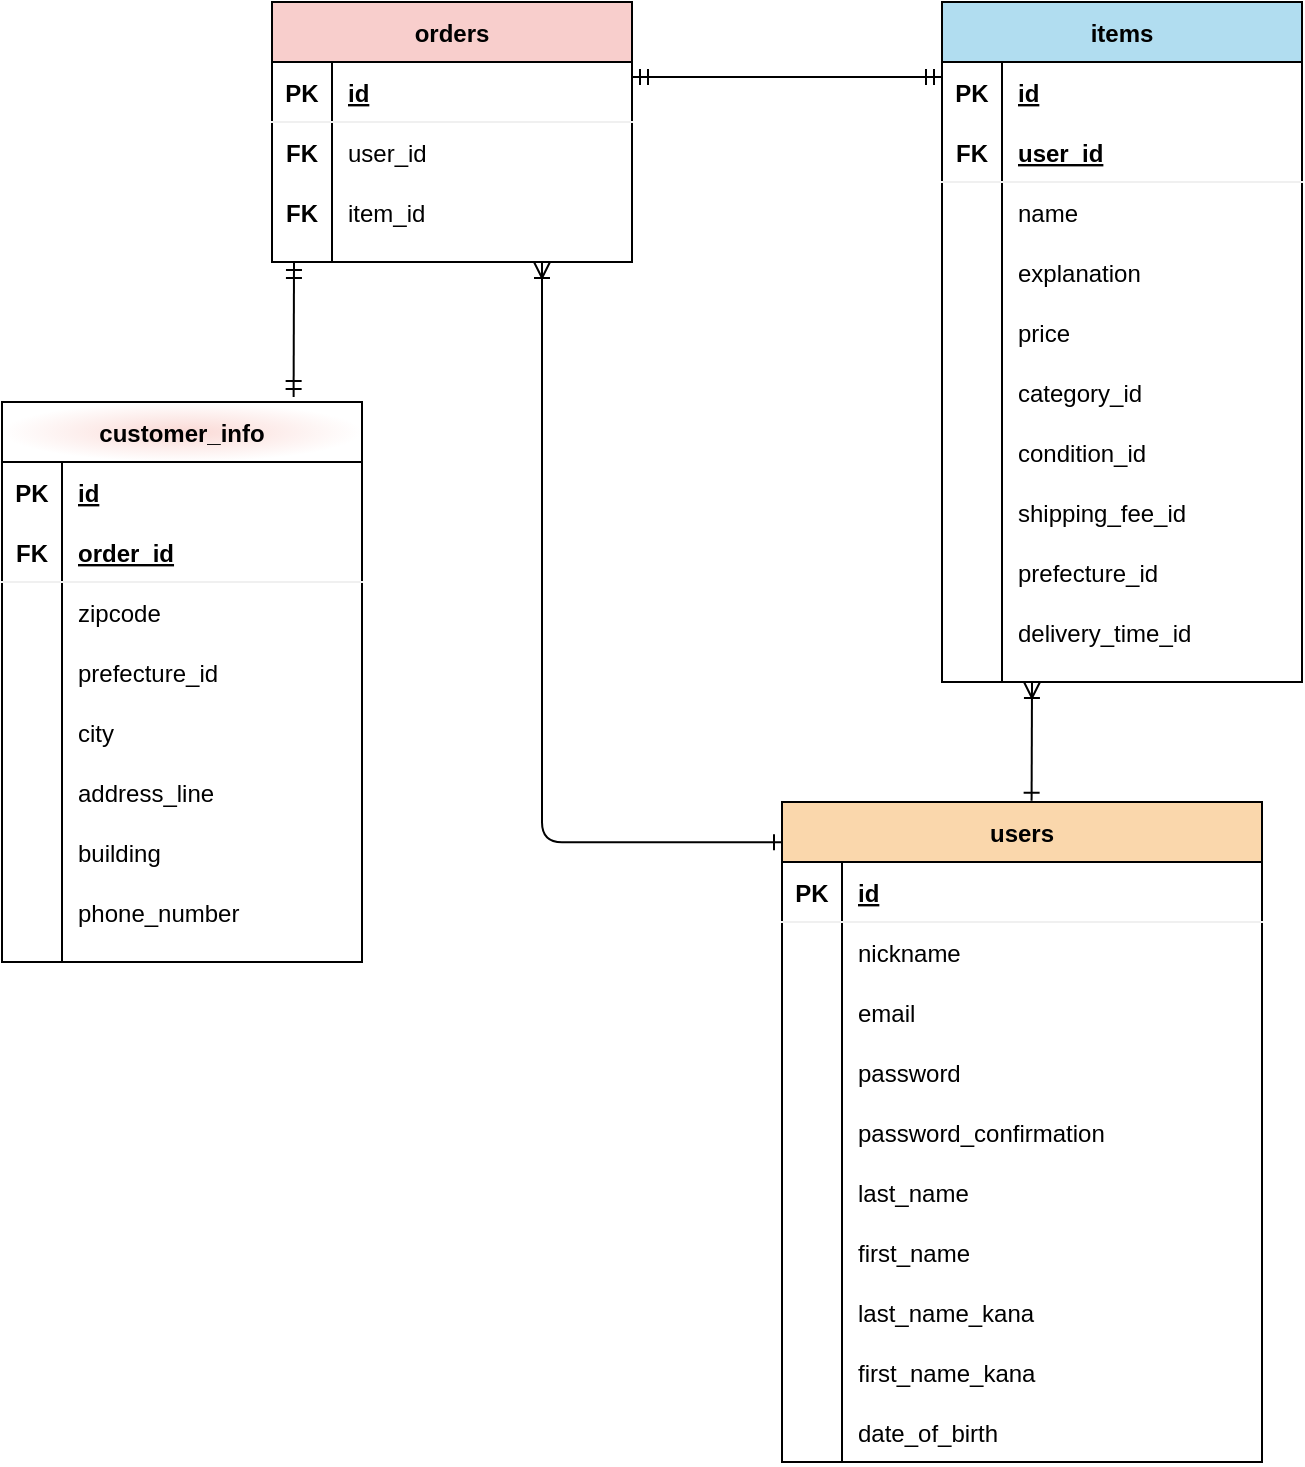 <mxfile>
    <diagram id="JHvbgYdl8QxL3Ebm5baz" name="ページ1">
        <mxGraphModel dx="971" dy="892" grid="0" gridSize="10" guides="1" tooltips="1" connect="1" arrows="1" fold="1" page="1" pageScale="1" pageWidth="827" pageHeight="1169" math="0" shadow="0">
            <root>
                <mxCell id="0"/>
                <mxCell id="1" parent="0"/>
                <mxCell id="mZTGaqkIsWflntqPPB_l-186" style="edgeStyle=none;html=1;endArrow=ERoneToMany;endFill=0;startArrow=ERone;startFill=0;entryX=0.25;entryY=1;entryDx=0;entryDy=0;exitX=0.52;exitY=-0.002;exitDx=0;exitDy=0;exitPerimeter=0;" parent="1" source="0sT2IbzbCyzEYepKd-sI-136" target="0sT2IbzbCyzEYepKd-sI-175" edge="1">
                    <mxGeometry relative="1" as="geometry">
                        <mxPoint x="520" y="205" as="targetPoint"/>
                    </mxGeometry>
                </mxCell>
                <mxCell id="mZTGaqkIsWflntqPPB_l-187" style="edgeStyle=orthogonalEdgeStyle;html=1;endArrow=ERoneToMany;endFill=0;startArrow=ERone;startFill=0;exitX=0;exitY=0.061;exitDx=0;exitDy=0;exitPerimeter=0;" parent="1" source="0sT2IbzbCyzEYepKd-sI-136" edge="1">
                    <mxGeometry relative="1" as="geometry">
                        <mxPoint x="320" y="170" as="targetPoint"/>
                        <mxPoint x="390" y="470" as="sourcePoint"/>
                        <Array as="points">
                            <mxPoint x="320" y="460"/>
                        </Array>
                    </mxGeometry>
                </mxCell>
                <mxCell id="0sT2IbzbCyzEYepKd-sI-136" value="users" style="shape=table;startSize=30;container=1;collapsible=1;childLayout=tableLayout;fixedRows=1;rowLines=0;fontStyle=1;align=center;resizeLast=1;strokeColor=default;movable=1;resizable=1;rotatable=1;deletable=1;editable=1;connectable=1;fillColor=#fad7ac;swimlaneFillColor=default;" parent="1" vertex="1">
                    <mxGeometry x="440" y="440" width="240" height="330" as="geometry"/>
                </mxCell>
                <mxCell id="0sT2IbzbCyzEYepKd-sI-137" value="" style="shape=partialRectangle;collapsible=0;dropTarget=0;pointerEvents=0;fillColor=none;top=0;left=0;bottom=1;right=0;points=[[0,0.5],[1,0.5]];portConstraint=eastwest;strokeColor=#F0F0F0;movable=1;resizable=1;rotatable=1;deletable=1;editable=1;connectable=1;" parent="0sT2IbzbCyzEYepKd-sI-136" vertex="1">
                    <mxGeometry y="30" width="240" height="30" as="geometry"/>
                </mxCell>
                <mxCell id="0sT2IbzbCyzEYepKd-sI-138" value="PK" style="shape=partialRectangle;connectable=1;fillColor=none;top=0;left=0;bottom=0;right=0;fontStyle=1;overflow=hidden;strokeColor=#F0F0F0;movable=1;resizable=1;rotatable=1;deletable=1;editable=1;" parent="0sT2IbzbCyzEYepKd-sI-137" vertex="1">
                    <mxGeometry width="30" height="30" as="geometry">
                        <mxRectangle width="30" height="30" as="alternateBounds"/>
                    </mxGeometry>
                </mxCell>
                <mxCell id="0sT2IbzbCyzEYepKd-sI-139" value="id" style="shape=partialRectangle;connectable=1;fillColor=none;top=0;left=0;bottom=0;right=0;align=left;spacingLeft=6;fontStyle=5;overflow=hidden;strokeColor=#F0F0F0;movable=1;resizable=1;rotatable=1;deletable=1;editable=1;" parent="0sT2IbzbCyzEYepKd-sI-137" vertex="1">
                    <mxGeometry x="30" width="210" height="30" as="geometry">
                        <mxRectangle width="210" height="30" as="alternateBounds"/>
                    </mxGeometry>
                </mxCell>
                <mxCell id="0sT2IbzbCyzEYepKd-sI-140" value="" style="shape=partialRectangle;collapsible=0;dropTarget=0;pointerEvents=0;fillColor=none;top=0;left=0;bottom=0;right=0;points=[[0,0.5],[1,0.5]];portConstraint=eastwest;strokeColor=#F0F0F0;movable=1;resizable=1;rotatable=1;deletable=1;editable=1;connectable=1;" parent="0sT2IbzbCyzEYepKd-sI-136" vertex="1">
                    <mxGeometry y="60" width="240" height="30" as="geometry"/>
                </mxCell>
                <mxCell id="0sT2IbzbCyzEYepKd-sI-141" value="" style="shape=partialRectangle;connectable=1;fillColor=none;top=0;left=0;bottom=0;right=0;editable=1;overflow=hidden;strokeColor=#F0F0F0;movable=1;resizable=1;rotatable=1;deletable=1;" parent="0sT2IbzbCyzEYepKd-sI-140" vertex="1">
                    <mxGeometry width="30" height="30" as="geometry">
                        <mxRectangle width="30" height="30" as="alternateBounds"/>
                    </mxGeometry>
                </mxCell>
                <mxCell id="0sT2IbzbCyzEYepKd-sI-142" value="nickname" style="shape=partialRectangle;connectable=1;fillColor=none;top=0;left=0;bottom=0;right=0;align=left;spacingLeft=6;overflow=hidden;strokeColor=#F0F0F0;movable=1;resizable=1;rotatable=1;deletable=1;editable=1;" parent="0sT2IbzbCyzEYepKd-sI-140" vertex="1">
                    <mxGeometry x="30" width="210" height="30" as="geometry">
                        <mxRectangle width="210" height="30" as="alternateBounds"/>
                    </mxGeometry>
                </mxCell>
                <mxCell id="0sT2IbzbCyzEYepKd-sI-143" value="" style="shape=partialRectangle;collapsible=0;dropTarget=0;pointerEvents=0;fillColor=none;top=0;left=0;bottom=0;right=0;points=[[0,0.5],[1,0.5]];portConstraint=eastwest;strokeColor=#F0F0F0;movable=1;resizable=1;rotatable=1;deletable=1;editable=1;connectable=1;" parent="0sT2IbzbCyzEYepKd-sI-136" vertex="1">
                    <mxGeometry y="90" width="240" height="30" as="geometry"/>
                </mxCell>
                <mxCell id="0sT2IbzbCyzEYepKd-sI-144" value="" style="shape=partialRectangle;connectable=1;fillColor=none;top=0;left=0;bottom=0;right=0;editable=1;overflow=hidden;strokeColor=#F0F0F0;movable=1;resizable=1;rotatable=1;deletable=1;" parent="0sT2IbzbCyzEYepKd-sI-143" vertex="1">
                    <mxGeometry width="30" height="30" as="geometry">
                        <mxRectangle width="30" height="30" as="alternateBounds"/>
                    </mxGeometry>
                </mxCell>
                <mxCell id="0sT2IbzbCyzEYepKd-sI-145" value="email" style="shape=partialRectangle;connectable=1;fillColor=none;top=0;left=0;bottom=0;right=0;align=left;spacingLeft=6;overflow=hidden;strokeColor=#F0F0F0;movable=1;resizable=1;rotatable=1;deletable=1;editable=1;" parent="0sT2IbzbCyzEYepKd-sI-143" vertex="1">
                    <mxGeometry x="30" width="210" height="30" as="geometry">
                        <mxRectangle width="210" height="30" as="alternateBounds"/>
                    </mxGeometry>
                </mxCell>
                <mxCell id="0sT2IbzbCyzEYepKd-sI-146" value="" style="shape=partialRectangle;collapsible=0;dropTarget=0;pointerEvents=0;fillColor=none;top=0;left=0;bottom=0;right=0;points=[[0,0.5],[1,0.5]];portConstraint=eastwest;strokeColor=#F0F0F0;movable=1;resizable=1;rotatable=1;deletable=1;editable=1;connectable=1;" parent="0sT2IbzbCyzEYepKd-sI-136" vertex="1">
                    <mxGeometry y="120" width="240" height="30" as="geometry"/>
                </mxCell>
                <mxCell id="0sT2IbzbCyzEYepKd-sI-147" value="" style="shape=partialRectangle;connectable=1;fillColor=none;top=0;left=0;bottom=0;right=0;editable=1;overflow=hidden;strokeColor=#F0F0F0;movable=1;resizable=1;rotatable=1;deletable=1;" parent="0sT2IbzbCyzEYepKd-sI-146" vertex="1">
                    <mxGeometry width="30" height="30" as="geometry">
                        <mxRectangle width="30" height="30" as="alternateBounds"/>
                    </mxGeometry>
                </mxCell>
                <mxCell id="0sT2IbzbCyzEYepKd-sI-148" value="password" style="shape=partialRectangle;connectable=1;fillColor=none;top=0;left=0;bottom=0;right=0;align=left;spacingLeft=6;overflow=hidden;strokeColor=#F0F0F0;movable=1;resizable=1;rotatable=1;deletable=1;editable=1;" parent="0sT2IbzbCyzEYepKd-sI-146" vertex="1">
                    <mxGeometry x="30" width="210" height="30" as="geometry">
                        <mxRectangle width="210" height="30" as="alternateBounds"/>
                    </mxGeometry>
                </mxCell>
                <mxCell id="0sT2IbzbCyzEYepKd-sI-157" value="password_confirmation" style="shape=partialRectangle;connectable=1;fillColor=none;top=0;left=0;bottom=0;right=0;align=left;spacingLeft=6;overflow=hidden;strokeColor=#F0F0F0;movable=1;resizable=1;rotatable=1;deletable=1;editable=1;" parent="1" vertex="1">
                    <mxGeometry x="470" y="590" width="150" height="30" as="geometry">
                        <mxRectangle width="150" height="30" as="alternateBounds"/>
                    </mxGeometry>
                </mxCell>
                <mxCell id="0sT2IbzbCyzEYepKd-sI-158" value="last_name" style="shape=partialRectangle;connectable=1;fillColor=none;top=0;left=0;bottom=0;right=0;align=left;spacingLeft=6;overflow=hidden;strokeColor=#F0F0F0;movable=1;resizable=1;rotatable=1;deletable=1;editable=1;" parent="1" vertex="1">
                    <mxGeometry x="470" y="620" width="150" height="30" as="geometry">
                        <mxRectangle width="150" height="30" as="alternateBounds"/>
                    </mxGeometry>
                </mxCell>
                <mxCell id="0sT2IbzbCyzEYepKd-sI-159" value="first_name" style="shape=partialRectangle;connectable=1;fillColor=none;top=0;left=0;bottom=0;right=0;align=left;spacingLeft=6;overflow=hidden;strokeColor=#F0F0F0;movable=1;resizable=1;rotatable=1;deletable=1;editable=1;" parent="1" vertex="1">
                    <mxGeometry x="470" y="650" width="150" height="30" as="geometry">
                        <mxRectangle width="150" height="30" as="alternateBounds"/>
                    </mxGeometry>
                </mxCell>
                <mxCell id="0sT2IbzbCyzEYepKd-sI-160" value="last_name_kana" style="shape=partialRectangle;connectable=1;fillColor=none;top=0;left=0;bottom=0;right=0;align=left;spacingLeft=6;overflow=hidden;strokeColor=#F0F0F0;movable=1;resizable=1;rotatable=1;deletable=1;editable=1;" parent="1" vertex="1">
                    <mxGeometry x="470" y="680" width="150" height="30" as="geometry">
                        <mxRectangle width="150" height="30" as="alternateBounds"/>
                    </mxGeometry>
                </mxCell>
                <mxCell id="0sT2IbzbCyzEYepKd-sI-161" value="first_name_kana" style="shape=partialRectangle;connectable=1;fillColor=none;top=0;left=0;bottom=0;right=0;align=left;spacingLeft=6;overflow=hidden;strokeColor=#F0F0F0;movable=1;resizable=1;rotatable=1;deletable=1;editable=1;" parent="1" vertex="1">
                    <mxGeometry x="470" y="710" width="150" height="30" as="geometry">
                        <mxRectangle width="150" height="30" as="alternateBounds"/>
                    </mxGeometry>
                </mxCell>
                <mxCell id="0sT2IbzbCyzEYepKd-sI-162" value="date_of_birth" style="shape=partialRectangle;connectable=1;fillColor=none;top=0;left=0;bottom=0;right=0;align=left;spacingLeft=6;overflow=hidden;strokeColor=#F0F0F0;movable=1;resizable=1;rotatable=1;deletable=1;editable=1;" parent="1" vertex="1">
                    <mxGeometry x="470" y="740" width="150" height="30" as="geometry">
                        <mxRectangle width="150" height="30" as="alternateBounds"/>
                    </mxGeometry>
                </mxCell>
                <mxCell id="0sT2IbzbCyzEYepKd-sI-172" value="" style="endArrow=none;html=1;rounded=0;movable=1;resizable=1;rotatable=1;deletable=1;editable=1;connectable=1;" parent="1" edge="1">
                    <mxGeometry relative="1" as="geometry">
                        <mxPoint x="470" y="590" as="sourcePoint"/>
                        <mxPoint x="470" y="770" as="targetPoint"/>
                    </mxGeometry>
                </mxCell>
                <mxCell id="0sT2IbzbCyzEYepKd-sI-175" value="items" style="shape=table;startSize=30;container=1;collapsible=1;childLayout=tableLayout;fixedRows=1;rowLines=0;fontStyle=1;align=center;resizeLast=1;strokeColor=default;movable=1;resizable=1;rotatable=1;deletable=1;editable=1;connectable=1;fillColor=#b1ddf0;swimlaneFillColor=default;" parent="1" vertex="1">
                    <mxGeometry x="520" y="40" width="180" height="340" as="geometry">
                        <mxRectangle x="510" y="10" width="60" height="30" as="alternateBounds"/>
                    </mxGeometry>
                </mxCell>
                <mxCell id="0sT2IbzbCyzEYepKd-sI-176" value="" style="shape=partialRectangle;collapsible=0;dropTarget=0;pointerEvents=0;fillColor=none;top=0;left=0;bottom=0;right=0;points=[[0,0.5],[1,0.5]];portConstraint=eastwest;strokeColor=#F0F0F0;movable=1;resizable=1;rotatable=1;deletable=1;editable=1;connectable=1;" parent="0sT2IbzbCyzEYepKd-sI-175" vertex="1">
                    <mxGeometry y="30" width="180" height="30" as="geometry"/>
                </mxCell>
                <mxCell id="0sT2IbzbCyzEYepKd-sI-177" value="PK" style="shape=partialRectangle;connectable=1;fillColor=none;top=0;left=0;bottom=0;right=0;fontStyle=1;overflow=hidden;strokeColor=#F0F0F0;movable=1;resizable=1;rotatable=1;deletable=1;editable=1;" parent="0sT2IbzbCyzEYepKd-sI-176" vertex="1">
                    <mxGeometry width="30" height="30" as="geometry">
                        <mxRectangle width="30" height="30" as="alternateBounds"/>
                    </mxGeometry>
                </mxCell>
                <mxCell id="0sT2IbzbCyzEYepKd-sI-178" value="id" style="shape=partialRectangle;connectable=1;fillColor=none;top=0;left=0;bottom=0;right=0;align=left;spacingLeft=6;fontStyle=5;overflow=hidden;strokeColor=#F0F0F0;movable=1;resizable=1;rotatable=1;deletable=1;editable=1;" parent="0sT2IbzbCyzEYepKd-sI-176" vertex="1">
                    <mxGeometry x="30" width="150" height="30" as="geometry">
                        <mxRectangle width="150" height="30" as="alternateBounds"/>
                    </mxGeometry>
                </mxCell>
                <mxCell id="0sT2IbzbCyzEYepKd-sI-179" value="" style="shape=partialRectangle;collapsible=0;dropTarget=0;pointerEvents=0;fillColor=none;top=0;left=0;bottom=1;right=0;points=[[0,0.5],[1,0.5]];portConstraint=eastwest;strokeColor=#F0F0F0;movable=1;resizable=1;rotatable=1;deletable=1;editable=1;connectable=1;" parent="0sT2IbzbCyzEYepKd-sI-175" vertex="1">
                    <mxGeometry y="60" width="180" height="30" as="geometry"/>
                </mxCell>
                <mxCell id="0sT2IbzbCyzEYepKd-sI-180" value="FK" style="shape=partialRectangle;connectable=1;fillColor=none;top=0;left=0;bottom=0;right=0;fontStyle=1;overflow=hidden;strokeColor=#F0F0F0;movable=1;resizable=1;rotatable=1;deletable=1;editable=1;" parent="0sT2IbzbCyzEYepKd-sI-179" vertex="1">
                    <mxGeometry width="30" height="30" as="geometry">
                        <mxRectangle width="30" height="30" as="alternateBounds"/>
                    </mxGeometry>
                </mxCell>
                <mxCell id="0sT2IbzbCyzEYepKd-sI-181" value="user_id" style="shape=partialRectangle;connectable=1;fillColor=none;top=0;left=0;bottom=0;right=0;align=left;spacingLeft=6;fontStyle=5;overflow=hidden;strokeColor=#F0F0F0;movable=1;resizable=1;rotatable=1;deletable=1;editable=1;" parent="0sT2IbzbCyzEYepKd-sI-179" vertex="1">
                    <mxGeometry x="30" width="150" height="30" as="geometry">
                        <mxRectangle width="150" height="30" as="alternateBounds"/>
                    </mxGeometry>
                </mxCell>
                <mxCell id="0sT2IbzbCyzEYepKd-sI-182" value="" style="shape=partialRectangle;collapsible=0;dropTarget=0;pointerEvents=0;fillColor=none;top=0;left=0;bottom=0;right=0;points=[[0,0.5],[1,0.5]];portConstraint=eastwest;strokeColor=#F0F0F0;movable=1;resizable=1;rotatable=1;deletable=1;editable=1;connectable=1;" parent="0sT2IbzbCyzEYepKd-sI-175" vertex="1">
                    <mxGeometry y="90" width="180" height="30" as="geometry"/>
                </mxCell>
                <mxCell id="0sT2IbzbCyzEYepKd-sI-183" value="" style="shape=partialRectangle;connectable=1;fillColor=none;top=0;left=0;bottom=0;right=0;editable=1;overflow=hidden;strokeColor=#F0F0F0;movable=1;resizable=1;rotatable=1;deletable=1;" parent="0sT2IbzbCyzEYepKd-sI-182" vertex="1">
                    <mxGeometry width="30" height="30" as="geometry">
                        <mxRectangle width="30" height="30" as="alternateBounds"/>
                    </mxGeometry>
                </mxCell>
                <mxCell id="0sT2IbzbCyzEYepKd-sI-184" value="name" style="shape=partialRectangle;connectable=1;fillColor=none;top=0;left=0;bottom=0;right=0;align=left;spacingLeft=6;overflow=hidden;strokeColor=#F0F0F0;movable=1;resizable=1;rotatable=1;deletable=1;editable=1;" parent="0sT2IbzbCyzEYepKd-sI-182" vertex="1">
                    <mxGeometry x="30" width="150" height="30" as="geometry">
                        <mxRectangle width="150" height="30" as="alternateBounds"/>
                    </mxGeometry>
                </mxCell>
                <mxCell id="0sT2IbzbCyzEYepKd-sI-185" value="" style="shape=partialRectangle;collapsible=0;dropTarget=0;pointerEvents=0;fillColor=none;top=0;left=0;bottom=0;right=0;points=[[0,0.5],[1,0.5]];portConstraint=eastwest;strokeColor=#F0F0F0;movable=1;resizable=1;rotatable=1;deletable=1;editable=1;connectable=1;" parent="0sT2IbzbCyzEYepKd-sI-175" vertex="1">
                    <mxGeometry y="120" width="180" height="30" as="geometry"/>
                </mxCell>
                <mxCell id="0sT2IbzbCyzEYepKd-sI-186" value="" style="shape=partialRectangle;connectable=1;fillColor=none;top=0;left=0;bottom=0;right=0;editable=1;overflow=hidden;strokeColor=#F0F0F0;movable=1;resizable=1;rotatable=1;deletable=1;" parent="0sT2IbzbCyzEYepKd-sI-185" vertex="1">
                    <mxGeometry width="30" height="30" as="geometry">
                        <mxRectangle width="30" height="30" as="alternateBounds"/>
                    </mxGeometry>
                </mxCell>
                <mxCell id="0sT2IbzbCyzEYepKd-sI-187" value="explanation" style="shape=partialRectangle;connectable=1;fillColor=none;top=0;left=0;bottom=0;right=0;align=left;spacingLeft=6;overflow=hidden;strokeColor=#F0F0F0;movable=1;resizable=1;rotatable=1;deletable=1;editable=1;" parent="0sT2IbzbCyzEYepKd-sI-185" vertex="1">
                    <mxGeometry x="30" width="150" height="30" as="geometry">
                        <mxRectangle width="150" height="30" as="alternateBounds"/>
                    </mxGeometry>
                </mxCell>
                <mxCell id="0sT2IbzbCyzEYepKd-sI-193" value="" style="endArrow=none;html=1;rounded=0;movable=1;resizable=1;rotatable=1;deletable=1;editable=1;connectable=1;exitX=0;exitY=0.25;exitDx=0;exitDy=0;" parent="1" source="0sT2IbzbCyzEYepKd-sI-187" edge="1">
                    <mxGeometry relative="1" as="geometry">
                        <mxPoint x="550" y="220" as="sourcePoint"/>
                        <mxPoint x="550" y="380" as="targetPoint"/>
                    </mxGeometry>
                </mxCell>
                <mxCell id="0sT2IbzbCyzEYepKd-sI-196" value="price" style="shape=partialRectangle;connectable=1;fillColor=none;top=0;left=0;bottom=0;right=0;align=left;spacingLeft=6;overflow=hidden;strokeColor=#F0F0F0;movable=1;resizable=1;rotatable=1;deletable=1;editable=1;" parent="1" vertex="1">
                    <mxGeometry x="550" y="190" width="120" height="30" as="geometry">
                        <mxRectangle width="120" height="30" as="alternateBounds"/>
                    </mxGeometry>
                </mxCell>
                <mxCell id="0sT2IbzbCyzEYepKd-sI-197" value="category_id" style="shape=partialRectangle;connectable=1;fillColor=none;top=0;left=0;bottom=0;right=0;align=left;spacingLeft=6;overflow=hidden;strokeColor=#F0F0F0;movable=1;resizable=1;rotatable=1;deletable=1;editable=1;" parent="1" vertex="1">
                    <mxGeometry x="550" y="220" width="120" height="30" as="geometry">
                        <mxRectangle width="120" height="30" as="alternateBounds"/>
                    </mxGeometry>
                </mxCell>
                <mxCell id="0sT2IbzbCyzEYepKd-sI-198" value="condition_id" style="shape=partialRectangle;connectable=1;fillColor=none;top=0;left=0;bottom=0;right=0;align=left;spacingLeft=6;overflow=hidden;strokeColor=#F0F0F0;movable=1;resizable=1;rotatable=1;deletable=1;editable=1;" parent="1" vertex="1">
                    <mxGeometry x="550" y="250" width="120" height="30" as="geometry">
                        <mxRectangle width="120" height="30" as="alternateBounds"/>
                    </mxGeometry>
                </mxCell>
                <mxCell id="0sT2IbzbCyzEYepKd-sI-199" value="shipping_fee_id" style="shape=partialRectangle;connectable=1;fillColor=none;top=0;left=0;bottom=0;right=0;align=left;spacingLeft=6;overflow=hidden;strokeColor=#F0F0F0;movable=1;resizable=1;rotatable=1;deletable=1;editable=1;" parent="1" vertex="1">
                    <mxGeometry x="550" y="280" width="120" height="30" as="geometry">
                        <mxRectangle width="120" height="30" as="alternateBounds"/>
                    </mxGeometry>
                </mxCell>
                <mxCell id="0sT2IbzbCyzEYepKd-sI-200" value="prefecture_id" style="shape=partialRectangle;connectable=1;fillColor=none;top=0;left=0;bottom=0;right=0;align=left;spacingLeft=6;overflow=hidden;strokeColor=#F0F0F0;movable=1;resizable=1;rotatable=1;deletable=1;editable=1;" parent="1" vertex="1">
                    <mxGeometry x="550" y="310" width="120" height="30" as="geometry">
                        <mxRectangle width="120" height="30" as="alternateBounds"/>
                    </mxGeometry>
                </mxCell>
                <mxCell id="0sT2IbzbCyzEYepKd-sI-201" value="delivery_time_id" style="shape=partialRectangle;connectable=1;fillColor=none;top=0;left=0;bottom=0;right=0;align=left;spacingLeft=6;overflow=hidden;strokeColor=#F0F0F0;movable=1;resizable=1;rotatable=1;deletable=1;editable=1;" parent="1" vertex="1">
                    <mxGeometry x="550" y="340" width="120" height="30" as="geometry">
                        <mxRectangle width="120" height="30" as="alternateBounds"/>
                    </mxGeometry>
                </mxCell>
                <mxCell id="0sT2IbzbCyzEYepKd-sI-207" value="orders" style="shape=table;startSize=30;container=1;collapsible=1;childLayout=tableLayout;fixedRows=1;rowLines=0;fontStyle=1;align=center;resizeLast=1;strokeColor=default;movable=1;resizable=1;rotatable=1;deletable=1;editable=1;connectable=1;fillColor=#f8cecc;swimlaneFillColor=default;" parent="1" vertex="1">
                    <mxGeometry x="185" y="40" width="180" height="130" as="geometry"/>
                </mxCell>
                <mxCell id="0sT2IbzbCyzEYepKd-sI-208" value="" style="shape=partialRectangle;collapsible=0;dropTarget=0;pointerEvents=0;fillColor=none;top=0;left=0;bottom=1;right=0;points=[[0,0.5],[1,0.5]];portConstraint=eastwest;strokeColor=#F0F0F0;movable=1;resizable=1;rotatable=1;deletable=1;editable=1;connectable=1;" parent="0sT2IbzbCyzEYepKd-sI-207" vertex="1">
                    <mxGeometry y="30" width="180" height="30" as="geometry"/>
                </mxCell>
                <mxCell id="0sT2IbzbCyzEYepKd-sI-209" value="PK" style="shape=partialRectangle;connectable=1;fillColor=none;top=0;left=0;bottom=0;right=0;fontStyle=1;overflow=hidden;strokeColor=#F0F0F0;movable=1;resizable=1;rotatable=1;deletable=1;editable=1;" parent="0sT2IbzbCyzEYepKd-sI-208" vertex="1">
                    <mxGeometry width="30" height="30" as="geometry">
                        <mxRectangle width="30" height="30" as="alternateBounds"/>
                    </mxGeometry>
                </mxCell>
                <mxCell id="0sT2IbzbCyzEYepKd-sI-210" value="id" style="shape=partialRectangle;connectable=1;fillColor=none;top=0;left=0;bottom=0;right=0;align=left;spacingLeft=6;fontStyle=5;overflow=hidden;strokeColor=#F0F0F0;movable=1;resizable=1;rotatable=1;deletable=1;editable=1;" parent="0sT2IbzbCyzEYepKd-sI-208" vertex="1">
                    <mxGeometry x="30" width="150" height="30" as="geometry">
                        <mxRectangle width="150" height="30" as="alternateBounds"/>
                    </mxGeometry>
                </mxCell>
                <mxCell id="0sT2IbzbCyzEYepKd-sI-211" value="" style="shape=partialRectangle;collapsible=0;dropTarget=0;pointerEvents=0;fillColor=none;top=0;left=0;bottom=0;right=0;points=[[0,0.5],[1,0.5]];portConstraint=eastwest;strokeColor=#F0F0F0;movable=1;resizable=1;rotatable=1;deletable=1;editable=1;connectable=1;" parent="0sT2IbzbCyzEYepKd-sI-207" vertex="1">
                    <mxGeometry y="60" width="180" height="30" as="geometry"/>
                </mxCell>
                <mxCell id="0sT2IbzbCyzEYepKd-sI-212" value="FK" style="shape=partialRectangle;connectable=1;fillColor=none;top=0;left=0;bottom=0;right=0;editable=1;overflow=hidden;strokeColor=#F0F0F0;fontStyle=1;movable=1;resizable=1;rotatable=1;deletable=1;" parent="0sT2IbzbCyzEYepKd-sI-211" vertex="1">
                    <mxGeometry width="30" height="30" as="geometry">
                        <mxRectangle width="30" height="30" as="alternateBounds"/>
                    </mxGeometry>
                </mxCell>
                <mxCell id="0sT2IbzbCyzEYepKd-sI-213" value="user_id" style="shape=partialRectangle;connectable=1;fillColor=none;top=0;left=0;bottom=0;right=0;align=left;spacingLeft=6;overflow=hidden;strokeColor=#F0F0F0;movable=1;resizable=1;rotatable=1;deletable=1;editable=1;" parent="0sT2IbzbCyzEYepKd-sI-211" vertex="1">
                    <mxGeometry x="30" width="150" height="30" as="geometry">
                        <mxRectangle width="150" height="30" as="alternateBounds"/>
                    </mxGeometry>
                </mxCell>
                <mxCell id="0sT2IbzbCyzEYepKd-sI-214" value="" style="shape=partialRectangle;collapsible=0;dropTarget=0;pointerEvents=0;fillColor=none;top=0;left=0;bottom=0;right=0;points=[[0,0.5],[1,0.5]];portConstraint=eastwest;strokeColor=#F0F0F0;movable=1;resizable=1;rotatable=1;deletable=1;editable=1;connectable=1;" parent="0sT2IbzbCyzEYepKd-sI-207" vertex="1">
                    <mxGeometry y="90" width="180" height="30" as="geometry"/>
                </mxCell>
                <mxCell id="0sT2IbzbCyzEYepKd-sI-215" value="FK" style="shape=partialRectangle;connectable=1;fillColor=none;top=0;left=0;bottom=0;right=0;editable=1;overflow=hidden;strokeColor=#F0F0F0;fontStyle=1;movable=1;resizable=1;rotatable=1;deletable=1;" parent="0sT2IbzbCyzEYepKd-sI-214" vertex="1">
                    <mxGeometry width="30" height="30" as="geometry">
                        <mxRectangle width="30" height="30" as="alternateBounds"/>
                    </mxGeometry>
                </mxCell>
                <mxCell id="0sT2IbzbCyzEYepKd-sI-216" value="item_id" style="shape=partialRectangle;connectable=1;fillColor=none;top=0;left=0;bottom=0;right=0;align=left;spacingLeft=6;overflow=hidden;strokeColor=#F0F0F0;movable=1;resizable=1;rotatable=1;deletable=1;editable=1;" parent="0sT2IbzbCyzEYepKd-sI-214" vertex="1">
                    <mxGeometry x="30" width="150" height="30" as="geometry">
                        <mxRectangle width="150" height="30" as="alternateBounds"/>
                    </mxGeometry>
                </mxCell>
                <mxCell id="mZTGaqkIsWflntqPPB_l-146" value="customer_info" style="shape=table;startSize=30;container=1;collapsible=1;childLayout=tableLayout;fixedRows=1;rowLines=0;fontStyle=1;align=center;resizeLast=1;strokeColor=default;movable=1;resizable=1;rotatable=1;deletable=1;editable=1;connectable=1;fillColor=#fad9d5;gradientColor=#ffffff;gradientDirection=radial;swimlaneFillColor=default;" parent="1" vertex="1">
                    <mxGeometry x="50" y="240" width="180" height="280" as="geometry">
                        <mxRectangle x="510" y="10" width="60" height="30" as="alternateBounds"/>
                    </mxGeometry>
                </mxCell>
                <mxCell id="mZTGaqkIsWflntqPPB_l-147" value="" style="shape=partialRectangle;collapsible=0;dropTarget=0;pointerEvents=0;fillColor=none;top=0;left=0;bottom=0;right=0;points=[[0,0.5],[1,0.5]];portConstraint=eastwest;strokeColor=#F0F0F0;movable=1;resizable=1;rotatable=1;deletable=1;editable=1;connectable=1;" parent="mZTGaqkIsWflntqPPB_l-146" vertex="1">
                    <mxGeometry y="30" width="180" height="30" as="geometry"/>
                </mxCell>
                <mxCell id="mZTGaqkIsWflntqPPB_l-148" value="PK" style="shape=partialRectangle;connectable=1;fillColor=none;top=0;left=0;bottom=0;right=0;fontStyle=1;overflow=hidden;strokeColor=#F0F0F0;movable=1;resizable=1;rotatable=1;deletable=1;editable=1;" parent="mZTGaqkIsWflntqPPB_l-147" vertex="1">
                    <mxGeometry width="30" height="30" as="geometry">
                        <mxRectangle width="30" height="30" as="alternateBounds"/>
                    </mxGeometry>
                </mxCell>
                <mxCell id="mZTGaqkIsWflntqPPB_l-149" value="id" style="shape=partialRectangle;connectable=1;fillColor=none;top=0;left=0;bottom=0;right=0;align=left;spacingLeft=6;fontStyle=5;overflow=hidden;strokeColor=#F0F0F0;movable=1;resizable=1;rotatable=1;deletable=1;editable=1;" parent="mZTGaqkIsWflntqPPB_l-147" vertex="1">
                    <mxGeometry x="30" width="150" height="30" as="geometry">
                        <mxRectangle width="150" height="30" as="alternateBounds"/>
                    </mxGeometry>
                </mxCell>
                <mxCell id="mZTGaqkIsWflntqPPB_l-150" value="" style="shape=partialRectangle;collapsible=0;dropTarget=0;pointerEvents=0;fillColor=none;top=0;left=0;bottom=1;right=0;points=[[0,0.5],[1,0.5]];portConstraint=eastwest;strokeColor=#F0F0F0;movable=1;resizable=1;rotatable=1;deletable=1;editable=1;connectable=1;" parent="mZTGaqkIsWflntqPPB_l-146" vertex="1">
                    <mxGeometry y="60" width="180" height="30" as="geometry"/>
                </mxCell>
                <mxCell id="mZTGaqkIsWflntqPPB_l-151" value="FK" style="shape=partialRectangle;connectable=1;fillColor=none;top=0;left=0;bottom=0;right=0;fontStyle=1;overflow=hidden;strokeColor=#F0F0F0;movable=1;resizable=1;rotatable=1;deletable=1;editable=1;" parent="mZTGaqkIsWflntqPPB_l-150" vertex="1">
                    <mxGeometry width="30" height="30" as="geometry">
                        <mxRectangle width="30" height="30" as="alternateBounds"/>
                    </mxGeometry>
                </mxCell>
                <mxCell id="mZTGaqkIsWflntqPPB_l-152" value="order_id" style="shape=partialRectangle;connectable=1;fillColor=none;top=0;left=0;bottom=0;right=0;align=left;spacingLeft=6;fontStyle=5;overflow=hidden;strokeColor=#F0F0F0;movable=1;resizable=1;rotatable=1;deletable=1;editable=1;" parent="mZTGaqkIsWflntqPPB_l-150" vertex="1">
                    <mxGeometry x="30" width="150" height="30" as="geometry">
                        <mxRectangle width="150" height="30" as="alternateBounds"/>
                    </mxGeometry>
                </mxCell>
                <mxCell id="mZTGaqkIsWflntqPPB_l-153" value="" style="shape=partialRectangle;collapsible=0;dropTarget=0;pointerEvents=0;fillColor=none;top=0;left=0;bottom=0;right=0;points=[[0,0.5],[1,0.5]];portConstraint=eastwest;strokeColor=#F0F0F0;movable=1;resizable=1;rotatable=1;deletable=1;editable=1;connectable=1;" parent="mZTGaqkIsWflntqPPB_l-146" vertex="1">
                    <mxGeometry y="90" width="180" height="30" as="geometry"/>
                </mxCell>
                <mxCell id="mZTGaqkIsWflntqPPB_l-154" value="" style="shape=partialRectangle;connectable=1;fillColor=none;top=0;left=0;bottom=0;right=0;editable=1;overflow=hidden;strokeColor=#F0F0F0;movable=1;resizable=1;rotatable=1;deletable=1;" parent="mZTGaqkIsWflntqPPB_l-153" vertex="1">
                    <mxGeometry width="30" height="30" as="geometry">
                        <mxRectangle width="30" height="30" as="alternateBounds"/>
                    </mxGeometry>
                </mxCell>
                <mxCell id="mZTGaqkIsWflntqPPB_l-155" value="zipcode" style="shape=partialRectangle;connectable=1;fillColor=none;top=0;left=0;bottom=0;right=0;align=left;spacingLeft=6;overflow=hidden;strokeColor=#F0F0F0;movable=1;resizable=1;rotatable=1;deletable=1;editable=1;" parent="mZTGaqkIsWflntqPPB_l-153" vertex="1">
                    <mxGeometry x="30" width="150" height="30" as="geometry">
                        <mxRectangle width="150" height="30" as="alternateBounds"/>
                    </mxGeometry>
                </mxCell>
                <mxCell id="mZTGaqkIsWflntqPPB_l-156" value="" style="shape=partialRectangle;collapsible=0;dropTarget=0;pointerEvents=0;fillColor=none;top=0;left=0;bottom=0;right=0;points=[[0,0.5],[1,0.5]];portConstraint=eastwest;strokeColor=#F0F0F0;movable=1;resizable=1;rotatable=1;deletable=1;editable=1;connectable=1;" parent="mZTGaqkIsWflntqPPB_l-146" vertex="1">
                    <mxGeometry y="120" width="180" height="30" as="geometry"/>
                </mxCell>
                <mxCell id="mZTGaqkIsWflntqPPB_l-157" value="" style="shape=partialRectangle;connectable=1;fillColor=none;top=0;left=0;bottom=0;right=0;editable=1;overflow=hidden;strokeColor=#F0F0F0;movable=1;resizable=1;rotatable=1;deletable=1;" parent="mZTGaqkIsWflntqPPB_l-156" vertex="1">
                    <mxGeometry width="30" height="30" as="geometry">
                        <mxRectangle width="30" height="30" as="alternateBounds"/>
                    </mxGeometry>
                </mxCell>
                <mxCell id="mZTGaqkIsWflntqPPB_l-158" value="prefecture_id" style="shape=partialRectangle;connectable=1;fillColor=none;top=0;left=0;bottom=0;right=0;align=left;spacingLeft=6;overflow=hidden;strokeColor=#F0F0F0;movable=1;resizable=1;rotatable=1;deletable=1;editable=1;" parent="mZTGaqkIsWflntqPPB_l-156" vertex="1">
                    <mxGeometry x="30" width="150" height="30" as="geometry">
                        <mxRectangle width="150" height="30" as="alternateBounds"/>
                    </mxGeometry>
                </mxCell>
                <mxCell id="mZTGaqkIsWflntqPPB_l-160" value="city" style="shape=partialRectangle;connectable=1;fillColor=none;top=0;left=0;bottom=0;right=0;align=left;spacingLeft=6;overflow=hidden;strokeColor=#F0F0F0;movable=1;resizable=1;rotatable=1;deletable=1;editable=1;" parent="1" vertex="1">
                    <mxGeometry x="80" y="390" width="120" height="30" as="geometry">
                        <mxRectangle width="120" height="30" as="alternateBounds"/>
                    </mxGeometry>
                </mxCell>
                <mxCell id="mZTGaqkIsWflntqPPB_l-161" value="address_line" style="shape=partialRectangle;connectable=1;fillColor=none;top=0;left=0;bottom=0;right=0;align=left;spacingLeft=6;overflow=hidden;strokeColor=#F0F0F0;movable=1;resizable=1;rotatable=1;deletable=1;editable=1;" parent="1" vertex="1">
                    <mxGeometry x="80" y="420" width="120" height="30" as="geometry">
                        <mxRectangle width="120" height="30" as="alternateBounds"/>
                    </mxGeometry>
                </mxCell>
                <mxCell id="mZTGaqkIsWflntqPPB_l-162" value="building" style="shape=partialRectangle;connectable=1;fillColor=none;top=0;left=0;bottom=0;right=0;align=left;spacingLeft=6;overflow=hidden;strokeColor=#F0F0F0;movable=1;resizable=1;rotatable=1;deletable=1;editable=1;" parent="1" vertex="1">
                    <mxGeometry x="80" y="450" width="120" height="30" as="geometry">
                        <mxRectangle width="120" height="30" as="alternateBounds"/>
                    </mxGeometry>
                </mxCell>
                <mxCell id="mZTGaqkIsWflntqPPB_l-163" value="phone_number" style="shape=partialRectangle;connectable=1;fillColor=none;top=0;left=0;bottom=0;right=0;align=left;spacingLeft=6;overflow=hidden;strokeColor=#F0F0F0;movable=1;resizable=1;rotatable=1;deletable=1;editable=1;" parent="1" vertex="1">
                    <mxGeometry x="80" y="480" width="135" height="30" as="geometry">
                        <mxRectangle width="120" height="30" as="alternateBounds"/>
                    </mxGeometry>
                </mxCell>
                <mxCell id="mZTGaqkIsWflntqPPB_l-188" value="" style="fontSize=12;html=1;endArrow=ERmandOne;startArrow=ERmandOne;exitX=1;exitY=0.25;exitDx=0;exitDy=0;entryX=0;entryY=0.25;entryDx=0;entryDy=0;" parent="1" source="0sT2IbzbCyzEYepKd-sI-210" target="0sT2IbzbCyzEYepKd-sI-177" edge="1">
                    <mxGeometry width="100" height="100" relative="1" as="geometry">
                        <mxPoint x="520" y="530" as="sourcePoint"/>
                        <mxPoint x="510" y="58" as="targetPoint"/>
                    </mxGeometry>
                </mxCell>
                <mxCell id="mZTGaqkIsWflntqPPB_l-190" value="" style="fontSize=12;html=1;endArrow=ERmandOne;startArrow=ERmandOne;exitX=0.81;exitY=-0.009;exitDx=0;exitDy=0;exitPerimeter=0;" parent="1" source="mZTGaqkIsWflntqPPB_l-146" edge="1">
                    <mxGeometry width="100" height="100" relative="1" as="geometry">
                        <mxPoint x="390" y="630" as="sourcePoint"/>
                        <mxPoint x="196" y="170" as="targetPoint"/>
                    </mxGeometry>
                </mxCell>
                <mxCell id="3" value="" style="endArrow=none;html=1;rounded=0;exitX=0;exitY=0;exitDx=0;exitDy=0;" parent="1" source="mZTGaqkIsWflntqPPB_l-160" edge="1">
                    <mxGeometry relative="1" as="geometry">
                        <mxPoint x="51" y="436" as="sourcePoint"/>
                        <mxPoint x="80" y="520" as="targetPoint"/>
                    </mxGeometry>
                </mxCell>
                <mxCell id="7" value="" style="endArrow=none;html=1;rounded=0;exitX=0;exitY=1;exitDx=0;exitDy=0;" parent="1" source="0sT2IbzbCyzEYepKd-sI-216" edge="1">
                    <mxGeometry relative="1" as="geometry">
                        <mxPoint x="213" y="161" as="sourcePoint"/>
                        <mxPoint x="215" y="170" as="targetPoint"/>
                    </mxGeometry>
                </mxCell>
            </root>
        </mxGraphModel>
    </diagram>
</mxfile>